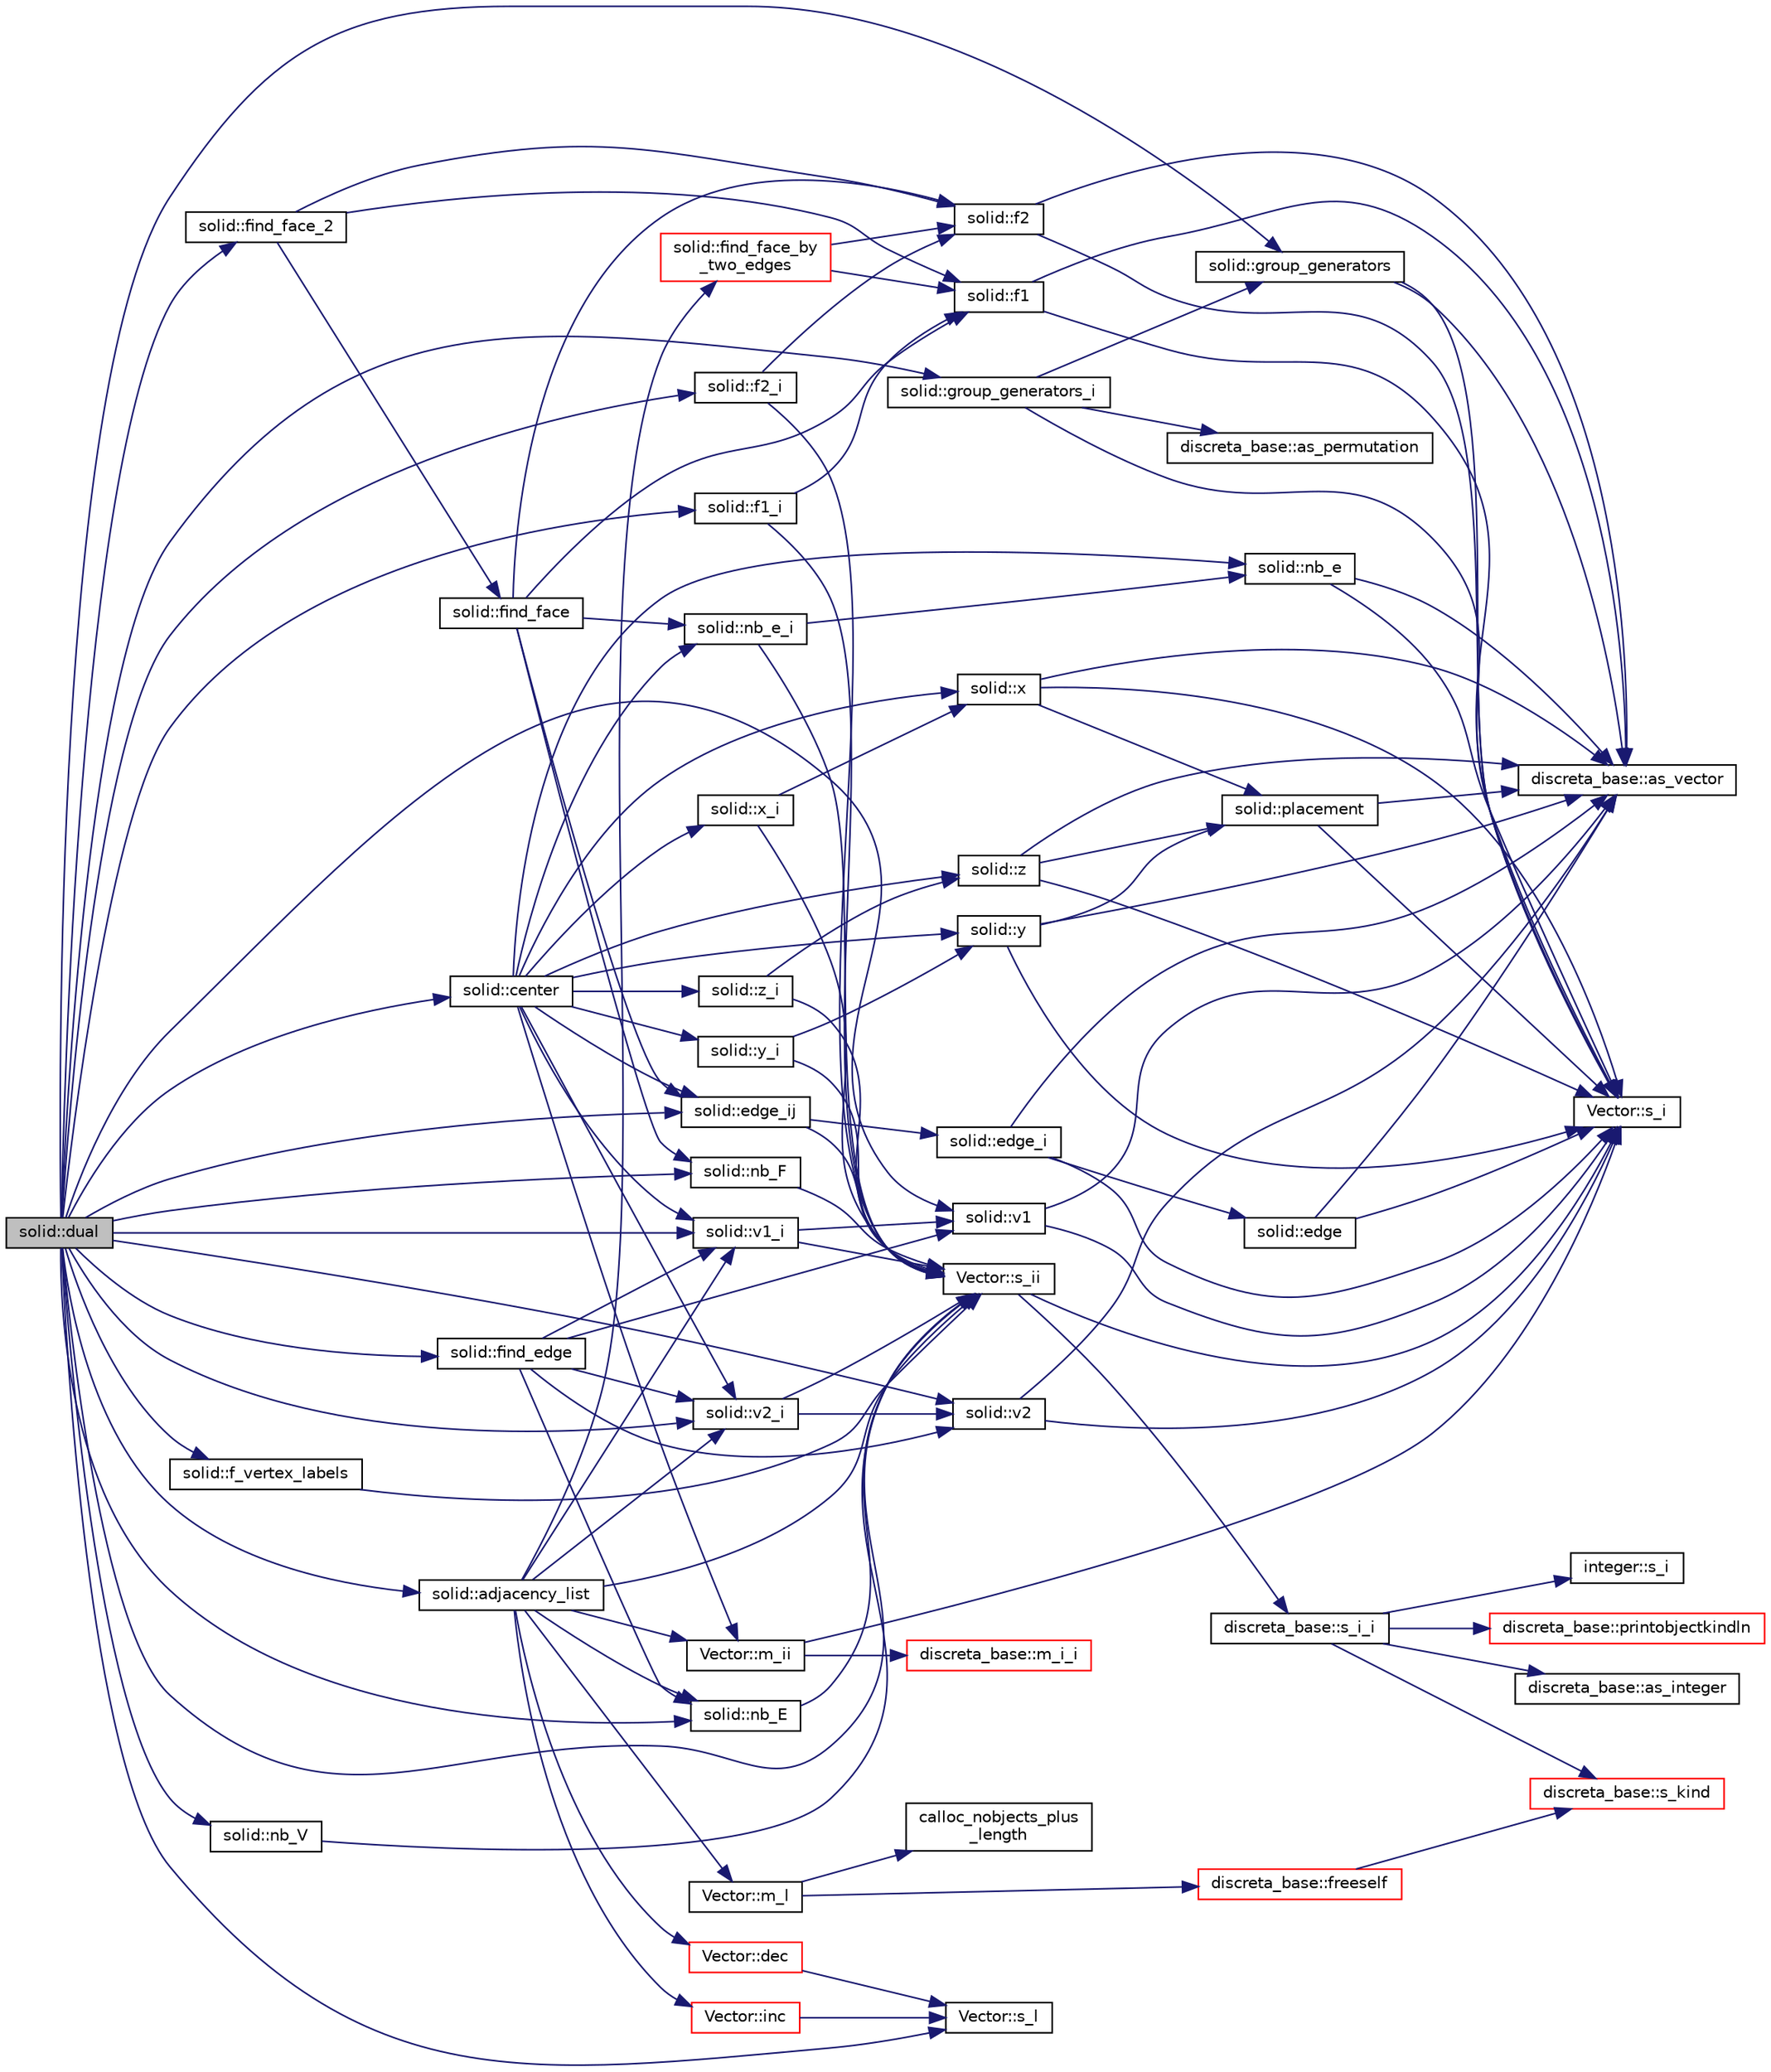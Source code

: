 digraph "solid::dual"
{
  edge [fontname="Helvetica",fontsize="10",labelfontname="Helvetica",labelfontsize="10"];
  node [fontname="Helvetica",fontsize="10",shape=record];
  rankdir="LR";
  Node1818 [label="solid::dual",height=0.2,width=0.4,color="black", fillcolor="grey75", style="filled", fontcolor="black"];
  Node1818 -> Node1819 [color="midnightblue",fontsize="10",style="solid",fontname="Helvetica"];
  Node1819 [label="solid::v1",height=0.2,width=0.4,color="black", fillcolor="white", style="filled",URL="$d8/def/classsolid.html#a9f4ad6a7821b9be2f0f1e19cdb23933c"];
  Node1819 -> Node1820 [color="midnightblue",fontsize="10",style="solid",fontname="Helvetica"];
  Node1820 [label="Vector::s_i",height=0.2,width=0.4,color="black", fillcolor="white", style="filled",URL="$d5/db2/class_vector.html#a1c4fe1752523df8119f70dd550244871"];
  Node1819 -> Node1821 [color="midnightblue",fontsize="10",style="solid",fontname="Helvetica"];
  Node1821 [label="discreta_base::as_vector",height=0.2,width=0.4,color="black", fillcolor="white", style="filled",URL="$d7/d71/classdiscreta__base.html#a7bdd6cae39c380b128ee9e17e42cf020"];
  Node1818 -> Node1822 [color="midnightblue",fontsize="10",style="solid",fontname="Helvetica"];
  Node1822 [label="solid::v2",height=0.2,width=0.4,color="black", fillcolor="white", style="filled",URL="$d8/def/classsolid.html#a49eb435004424f5d9fa17d55489a9a94"];
  Node1822 -> Node1820 [color="midnightblue",fontsize="10",style="solid",fontname="Helvetica"];
  Node1822 -> Node1821 [color="midnightblue",fontsize="10",style="solid",fontname="Helvetica"];
  Node1818 -> Node1823 [color="midnightblue",fontsize="10",style="solid",fontname="Helvetica"];
  Node1823 [label="solid::nb_F",height=0.2,width=0.4,color="black", fillcolor="white", style="filled",URL="$d8/def/classsolid.html#a476fed0721c9fb1532618dd96db251d6"];
  Node1823 -> Node1824 [color="midnightblue",fontsize="10",style="solid",fontname="Helvetica"];
  Node1824 [label="Vector::s_ii",height=0.2,width=0.4,color="black", fillcolor="white", style="filled",URL="$d5/db2/class_vector.html#a75d4942cc7b9794717b4846c10520db8"];
  Node1824 -> Node1820 [color="midnightblue",fontsize="10",style="solid",fontname="Helvetica"];
  Node1824 -> Node1825 [color="midnightblue",fontsize="10",style="solid",fontname="Helvetica"];
  Node1825 [label="discreta_base::s_i_i",height=0.2,width=0.4,color="black", fillcolor="white", style="filled",URL="$d7/d71/classdiscreta__base.html#aadb92c01fbe69b3034b0214b33fbc735"];
  Node1825 -> Node1826 [color="midnightblue",fontsize="10",style="solid",fontname="Helvetica"];
  Node1826 [label="discreta_base::s_kind",height=0.2,width=0.4,color="red", fillcolor="white", style="filled",URL="$d7/d71/classdiscreta__base.html#a8a830025c74adbbc3362418a7c2ba157"];
  Node1825 -> Node1829 [color="midnightblue",fontsize="10",style="solid",fontname="Helvetica"];
  Node1829 [label="discreta_base::printobjectkindln",height=0.2,width=0.4,color="red", fillcolor="white", style="filled",URL="$d7/d71/classdiscreta__base.html#a677ccc8f392ebedde05e453f8cf59559"];
  Node1825 -> Node1831 [color="midnightblue",fontsize="10",style="solid",fontname="Helvetica"];
  Node1831 [label="discreta_base::as_integer",height=0.2,width=0.4,color="black", fillcolor="white", style="filled",URL="$d7/d71/classdiscreta__base.html#a00d7691eaf874fd283d942692fe8dd26"];
  Node1825 -> Node1832 [color="midnightblue",fontsize="10",style="solid",fontname="Helvetica"];
  Node1832 [label="integer::s_i",height=0.2,width=0.4,color="black", fillcolor="white", style="filled",URL="$d0/de5/classinteger.html#adf28e9f94d4c844adaa950deeb80b904"];
  Node1818 -> Node1833 [color="midnightblue",fontsize="10",style="solid",fontname="Helvetica"];
  Node1833 [label="solid::nb_E",height=0.2,width=0.4,color="black", fillcolor="white", style="filled",URL="$d8/def/classsolid.html#abf4c4af23b0746c618d03d63b32a9e7e"];
  Node1833 -> Node1824 [color="midnightblue",fontsize="10",style="solid",fontname="Helvetica"];
  Node1818 -> Node1834 [color="midnightblue",fontsize="10",style="solid",fontname="Helvetica"];
  Node1834 [label="solid::nb_V",height=0.2,width=0.4,color="black", fillcolor="white", style="filled",URL="$d8/def/classsolid.html#aca646d2fdafa24105634c4959caa88c8"];
  Node1834 -> Node1824 [color="midnightblue",fontsize="10",style="solid",fontname="Helvetica"];
  Node1818 -> Node1835 [color="midnightblue",fontsize="10",style="solid",fontname="Helvetica"];
  Node1835 [label="solid::group_generators",height=0.2,width=0.4,color="black", fillcolor="white", style="filled",URL="$d8/def/classsolid.html#a3ec669f29fac875a8a05882714e8a896"];
  Node1835 -> Node1820 [color="midnightblue",fontsize="10",style="solid",fontname="Helvetica"];
  Node1835 -> Node1821 [color="midnightblue",fontsize="10",style="solid",fontname="Helvetica"];
  Node1818 -> Node1836 [color="midnightblue",fontsize="10",style="solid",fontname="Helvetica"];
  Node1836 [label="Vector::s_l",height=0.2,width=0.4,color="black", fillcolor="white", style="filled",URL="$d5/db2/class_vector.html#ad2dc082288f858d22a528832289e0704"];
  Node1818 -> Node1837 [color="midnightblue",fontsize="10",style="solid",fontname="Helvetica"];
  Node1837 [label="solid::group_generators_i",height=0.2,width=0.4,color="black", fillcolor="white", style="filled",URL="$d8/def/classsolid.html#a3736981de8dcd03683b4392a94c54a5c"];
  Node1837 -> Node1835 [color="midnightblue",fontsize="10",style="solid",fontname="Helvetica"];
  Node1837 -> Node1820 [color="midnightblue",fontsize="10",style="solid",fontname="Helvetica"];
  Node1837 -> Node1838 [color="midnightblue",fontsize="10",style="solid",fontname="Helvetica"];
  Node1838 [label="discreta_base::as_permutation",height=0.2,width=0.4,color="black", fillcolor="white", style="filled",URL="$d7/d71/classdiscreta__base.html#aa4e72f36a82984239b12ae831e131098"];
  Node1818 -> Node1839 [color="midnightblue",fontsize="10",style="solid",fontname="Helvetica"];
  Node1839 [label="solid::edge_ij",height=0.2,width=0.4,color="black", fillcolor="white", style="filled",URL="$d8/def/classsolid.html#a7fe7ff45f9406a6959ff27c5a7cbb067"];
  Node1839 -> Node1840 [color="midnightblue",fontsize="10",style="solid",fontname="Helvetica"];
  Node1840 [label="solid::edge_i",height=0.2,width=0.4,color="black", fillcolor="white", style="filled",URL="$d8/def/classsolid.html#af5ed0a914a62d73b448c3546d9bb0e0c"];
  Node1840 -> Node1841 [color="midnightblue",fontsize="10",style="solid",fontname="Helvetica"];
  Node1841 [label="solid::edge",height=0.2,width=0.4,color="black", fillcolor="white", style="filled",URL="$d8/def/classsolid.html#a703b914bee212828ebb65d3d5313460e"];
  Node1841 -> Node1820 [color="midnightblue",fontsize="10",style="solid",fontname="Helvetica"];
  Node1841 -> Node1821 [color="midnightblue",fontsize="10",style="solid",fontname="Helvetica"];
  Node1840 -> Node1820 [color="midnightblue",fontsize="10",style="solid",fontname="Helvetica"];
  Node1840 -> Node1821 [color="midnightblue",fontsize="10",style="solid",fontname="Helvetica"];
  Node1839 -> Node1824 [color="midnightblue",fontsize="10",style="solid",fontname="Helvetica"];
  Node1818 -> Node1842 [color="midnightblue",fontsize="10",style="solid",fontname="Helvetica"];
  Node1842 [label="solid::v1_i",height=0.2,width=0.4,color="black", fillcolor="white", style="filled",URL="$d8/def/classsolid.html#a1e0894ad230270e0a74f49e4cc8bde8f"];
  Node1842 -> Node1819 [color="midnightblue",fontsize="10",style="solid",fontname="Helvetica"];
  Node1842 -> Node1824 [color="midnightblue",fontsize="10",style="solid",fontname="Helvetica"];
  Node1818 -> Node1843 [color="midnightblue",fontsize="10",style="solid",fontname="Helvetica"];
  Node1843 [label="solid::v2_i",height=0.2,width=0.4,color="black", fillcolor="white", style="filled",URL="$d8/def/classsolid.html#a762c91ec8b487c2cacde991fb1c9fed4"];
  Node1843 -> Node1822 [color="midnightblue",fontsize="10",style="solid",fontname="Helvetica"];
  Node1843 -> Node1824 [color="midnightblue",fontsize="10",style="solid",fontname="Helvetica"];
  Node1818 -> Node1824 [color="midnightblue",fontsize="10",style="solid",fontname="Helvetica"];
  Node1818 -> Node1844 [color="midnightblue",fontsize="10",style="solid",fontname="Helvetica"];
  Node1844 [label="solid::find_edge",height=0.2,width=0.4,color="black", fillcolor="white", style="filled",URL="$d8/def/classsolid.html#a4e6e784df5bac1fcd8398f5e6c7df493"];
  Node1844 -> Node1833 [color="midnightblue",fontsize="10",style="solid",fontname="Helvetica"];
  Node1844 -> Node1842 [color="midnightblue",fontsize="10",style="solid",fontname="Helvetica"];
  Node1844 -> Node1843 [color="midnightblue",fontsize="10",style="solid",fontname="Helvetica"];
  Node1844 -> Node1819 [color="midnightblue",fontsize="10",style="solid",fontname="Helvetica"];
  Node1844 -> Node1822 [color="midnightblue",fontsize="10",style="solid",fontname="Helvetica"];
  Node1818 -> Node1845 [color="midnightblue",fontsize="10",style="solid",fontname="Helvetica"];
  Node1845 [label="solid::find_face_2",height=0.2,width=0.4,color="black", fillcolor="white", style="filled",URL="$d8/def/classsolid.html#af5173d277b17d5fe76c6dc39c3b863b7"];
  Node1845 -> Node1846 [color="midnightblue",fontsize="10",style="solid",fontname="Helvetica"];
  Node1846 [label="solid::f1",height=0.2,width=0.4,color="black", fillcolor="white", style="filled",URL="$d8/def/classsolid.html#a496eea5cdbcc2e61784e736bb4e06d1d"];
  Node1846 -> Node1820 [color="midnightblue",fontsize="10",style="solid",fontname="Helvetica"];
  Node1846 -> Node1821 [color="midnightblue",fontsize="10",style="solid",fontname="Helvetica"];
  Node1845 -> Node1847 [color="midnightblue",fontsize="10",style="solid",fontname="Helvetica"];
  Node1847 [label="solid::f2",height=0.2,width=0.4,color="black", fillcolor="white", style="filled",URL="$d8/def/classsolid.html#a52b43d36c47cf4f57fd277c408d33d58"];
  Node1847 -> Node1820 [color="midnightblue",fontsize="10",style="solid",fontname="Helvetica"];
  Node1847 -> Node1821 [color="midnightblue",fontsize="10",style="solid",fontname="Helvetica"];
  Node1845 -> Node1848 [color="midnightblue",fontsize="10",style="solid",fontname="Helvetica"];
  Node1848 [label="solid::find_face",height=0.2,width=0.4,color="black", fillcolor="white", style="filled",URL="$d8/def/classsolid.html#af71537b1f01c068f1d1517c523a72544"];
  Node1848 -> Node1823 [color="midnightblue",fontsize="10",style="solid",fontname="Helvetica"];
  Node1848 -> Node1849 [color="midnightblue",fontsize="10",style="solid",fontname="Helvetica"];
  Node1849 [label="solid::nb_e_i",height=0.2,width=0.4,color="black", fillcolor="white", style="filled",URL="$d8/def/classsolid.html#a941bebd6096f96336f896093d14167b1"];
  Node1849 -> Node1850 [color="midnightblue",fontsize="10",style="solid",fontname="Helvetica"];
  Node1850 [label="solid::nb_e",height=0.2,width=0.4,color="black", fillcolor="white", style="filled",URL="$d8/def/classsolid.html#aeb3bd7332f1a39cdb44db6be83cca3f5"];
  Node1850 -> Node1820 [color="midnightblue",fontsize="10",style="solid",fontname="Helvetica"];
  Node1850 -> Node1821 [color="midnightblue",fontsize="10",style="solid",fontname="Helvetica"];
  Node1849 -> Node1824 [color="midnightblue",fontsize="10",style="solid",fontname="Helvetica"];
  Node1848 -> Node1839 [color="midnightblue",fontsize="10",style="solid",fontname="Helvetica"];
  Node1848 -> Node1846 [color="midnightblue",fontsize="10",style="solid",fontname="Helvetica"];
  Node1848 -> Node1847 [color="midnightblue",fontsize="10",style="solid",fontname="Helvetica"];
  Node1818 -> Node1851 [color="midnightblue",fontsize="10",style="solid",fontname="Helvetica"];
  Node1851 [label="solid::center",height=0.2,width=0.4,color="black", fillcolor="white", style="filled",URL="$d8/def/classsolid.html#ae58752f7dd02eda7e0bac1d69b551db2"];
  Node1851 -> Node1850 [color="midnightblue",fontsize="10",style="solid",fontname="Helvetica"];
  Node1851 -> Node1852 [color="midnightblue",fontsize="10",style="solid",fontname="Helvetica"];
  Node1852 [label="solid::x",height=0.2,width=0.4,color="black", fillcolor="white", style="filled",URL="$d8/def/classsolid.html#ab9c0f7598fe0b626a7f819d04b935996"];
  Node1852 -> Node1853 [color="midnightblue",fontsize="10",style="solid",fontname="Helvetica"];
  Node1853 [label="solid::placement",height=0.2,width=0.4,color="black", fillcolor="white", style="filled",URL="$d8/def/classsolid.html#ac06c1e06d6dc5c6f43b1c850892548c8"];
  Node1853 -> Node1820 [color="midnightblue",fontsize="10",style="solid",fontname="Helvetica"];
  Node1853 -> Node1821 [color="midnightblue",fontsize="10",style="solid",fontname="Helvetica"];
  Node1852 -> Node1820 [color="midnightblue",fontsize="10",style="solid",fontname="Helvetica"];
  Node1852 -> Node1821 [color="midnightblue",fontsize="10",style="solid",fontname="Helvetica"];
  Node1851 -> Node1854 [color="midnightblue",fontsize="10",style="solid",fontname="Helvetica"];
  Node1854 [label="solid::y",height=0.2,width=0.4,color="black", fillcolor="white", style="filled",URL="$d8/def/classsolid.html#a3573a3af71aa86cf6d609442f19ca4b0"];
  Node1854 -> Node1853 [color="midnightblue",fontsize="10",style="solid",fontname="Helvetica"];
  Node1854 -> Node1820 [color="midnightblue",fontsize="10",style="solid",fontname="Helvetica"];
  Node1854 -> Node1821 [color="midnightblue",fontsize="10",style="solid",fontname="Helvetica"];
  Node1851 -> Node1855 [color="midnightblue",fontsize="10",style="solid",fontname="Helvetica"];
  Node1855 [label="solid::z",height=0.2,width=0.4,color="black", fillcolor="white", style="filled",URL="$d8/def/classsolid.html#af8ab1d698896be2233691447b1107dcb"];
  Node1855 -> Node1853 [color="midnightblue",fontsize="10",style="solid",fontname="Helvetica"];
  Node1855 -> Node1820 [color="midnightblue",fontsize="10",style="solid",fontname="Helvetica"];
  Node1855 -> Node1821 [color="midnightblue",fontsize="10",style="solid",fontname="Helvetica"];
  Node1851 -> Node1849 [color="midnightblue",fontsize="10",style="solid",fontname="Helvetica"];
  Node1851 -> Node1839 [color="midnightblue",fontsize="10",style="solid",fontname="Helvetica"];
  Node1851 -> Node1842 [color="midnightblue",fontsize="10",style="solid",fontname="Helvetica"];
  Node1851 -> Node1843 [color="midnightblue",fontsize="10",style="solid",fontname="Helvetica"];
  Node1851 -> Node1856 [color="midnightblue",fontsize="10",style="solid",fontname="Helvetica"];
  Node1856 [label="solid::x_i",height=0.2,width=0.4,color="black", fillcolor="white", style="filled",URL="$d8/def/classsolid.html#a701de0f753ff85c6e3e05fbd5ffcf8b4"];
  Node1856 -> Node1852 [color="midnightblue",fontsize="10",style="solid",fontname="Helvetica"];
  Node1856 -> Node1824 [color="midnightblue",fontsize="10",style="solid",fontname="Helvetica"];
  Node1851 -> Node1857 [color="midnightblue",fontsize="10",style="solid",fontname="Helvetica"];
  Node1857 [label="solid::y_i",height=0.2,width=0.4,color="black", fillcolor="white", style="filled",URL="$d8/def/classsolid.html#a962e53cd90bf6f5bd8128ac940b2ffa9"];
  Node1857 -> Node1854 [color="midnightblue",fontsize="10",style="solid",fontname="Helvetica"];
  Node1857 -> Node1824 [color="midnightblue",fontsize="10",style="solid",fontname="Helvetica"];
  Node1851 -> Node1858 [color="midnightblue",fontsize="10",style="solid",fontname="Helvetica"];
  Node1858 [label="solid::z_i",height=0.2,width=0.4,color="black", fillcolor="white", style="filled",URL="$d8/def/classsolid.html#af3764c9cbc0eaef0cc13ca062b87e1bf"];
  Node1858 -> Node1855 [color="midnightblue",fontsize="10",style="solid",fontname="Helvetica"];
  Node1858 -> Node1824 [color="midnightblue",fontsize="10",style="solid",fontname="Helvetica"];
  Node1851 -> Node1859 [color="midnightblue",fontsize="10",style="solid",fontname="Helvetica"];
  Node1859 [label="Vector::m_ii",height=0.2,width=0.4,color="black", fillcolor="white", style="filled",URL="$d5/db2/class_vector.html#aa6a97eabb43f192a47947f4f6acbb04d"];
  Node1859 -> Node1820 [color="midnightblue",fontsize="10",style="solid",fontname="Helvetica"];
  Node1859 -> Node1860 [color="midnightblue",fontsize="10",style="solid",fontname="Helvetica"];
  Node1860 [label="discreta_base::m_i_i",height=0.2,width=0.4,color="red", fillcolor="white", style="filled",URL="$d7/d71/classdiscreta__base.html#aa231464a9d4bc233f66608021c9ad997"];
  Node1818 -> Node1925 [color="midnightblue",fontsize="10",style="solid",fontname="Helvetica"];
  Node1925 [label="solid::f1_i",height=0.2,width=0.4,color="black", fillcolor="white", style="filled",URL="$d8/def/classsolid.html#a9de0f986df432ff4f33109ea4f1cc97c"];
  Node1925 -> Node1846 [color="midnightblue",fontsize="10",style="solid",fontname="Helvetica"];
  Node1925 -> Node1824 [color="midnightblue",fontsize="10",style="solid",fontname="Helvetica"];
  Node1818 -> Node1926 [color="midnightblue",fontsize="10",style="solid",fontname="Helvetica"];
  Node1926 [label="solid::f2_i",height=0.2,width=0.4,color="black", fillcolor="white", style="filled",URL="$d8/def/classsolid.html#a173015a2b945e995448d50dda299c068"];
  Node1926 -> Node1847 [color="midnightblue",fontsize="10",style="solid",fontname="Helvetica"];
  Node1926 -> Node1824 [color="midnightblue",fontsize="10",style="solid",fontname="Helvetica"];
  Node1818 -> Node1927 [color="midnightblue",fontsize="10",style="solid",fontname="Helvetica"];
  Node1927 [label="solid::adjacency_list",height=0.2,width=0.4,color="black", fillcolor="white", style="filled",URL="$d8/def/classsolid.html#af0ad596c4fd4b091118dd0d6e3e3bf67"];
  Node1927 -> Node1928 [color="midnightblue",fontsize="10",style="solid",fontname="Helvetica"];
  Node1928 [label="Vector::m_l",height=0.2,width=0.4,color="black", fillcolor="white", style="filled",URL="$d5/db2/class_vector.html#a00f5520c2a6b4f5282a1a8bcf8ea74eb"];
  Node1928 -> Node1862 [color="midnightblue",fontsize="10",style="solid",fontname="Helvetica"];
  Node1862 [label="discreta_base::freeself",height=0.2,width=0.4,color="red", fillcolor="white", style="filled",URL="$d7/d71/classdiscreta__base.html#a9a3c9501a562293b5667c11b9174d6e5"];
  Node1862 -> Node1826 [color="midnightblue",fontsize="10",style="solid",fontname="Helvetica"];
  Node1928 -> Node1929 [color="midnightblue",fontsize="10",style="solid",fontname="Helvetica"];
  Node1929 [label="calloc_nobjects_plus\l_length",height=0.2,width=0.4,color="black", fillcolor="white", style="filled",URL="$d9/d60/discreta_8h.html#a71599d54c8c17dfa065a363f5cdd0aa4"];
  Node1927 -> Node1833 [color="midnightblue",fontsize="10",style="solid",fontname="Helvetica"];
  Node1927 -> Node1842 [color="midnightblue",fontsize="10",style="solid",fontname="Helvetica"];
  Node1927 -> Node1843 [color="midnightblue",fontsize="10",style="solid",fontname="Helvetica"];
  Node1927 -> Node1930 [color="midnightblue",fontsize="10",style="solid",fontname="Helvetica"];
  Node1930 [label="Vector::inc",height=0.2,width=0.4,color="red", fillcolor="white", style="filled",URL="$d5/db2/class_vector.html#a5f6fe0531bc3d9829becd8503e4156a3"];
  Node1930 -> Node1836 [color="midnightblue",fontsize="10",style="solid",fontname="Helvetica"];
  Node1927 -> Node1859 [color="midnightblue",fontsize="10",style="solid",fontname="Helvetica"];
  Node1927 -> Node1824 [color="midnightblue",fontsize="10",style="solid",fontname="Helvetica"];
  Node1927 -> Node1933 [color="midnightblue",fontsize="10",style="solid",fontname="Helvetica"];
  Node1933 [label="Vector::dec",height=0.2,width=0.4,color="red", fillcolor="white", style="filled",URL="$d5/db2/class_vector.html#ac2c2f8a845000951b008bbe833be3fd4"];
  Node1933 -> Node1836 [color="midnightblue",fontsize="10",style="solid",fontname="Helvetica"];
  Node1927 -> Node1934 [color="midnightblue",fontsize="10",style="solid",fontname="Helvetica"];
  Node1934 [label="solid::find_face_by\l_two_edges",height=0.2,width=0.4,color="red", fillcolor="white", style="filled",URL="$d8/def/classsolid.html#a83a357e708d7da429afe714dc40a5930"];
  Node1934 -> Node1846 [color="midnightblue",fontsize="10",style="solid",fontname="Helvetica"];
  Node1934 -> Node1847 [color="midnightblue",fontsize="10",style="solid",fontname="Helvetica"];
  Node1818 -> Node1936 [color="midnightblue",fontsize="10",style="solid",fontname="Helvetica"];
  Node1936 [label="solid::f_vertex_labels",height=0.2,width=0.4,color="black", fillcolor="white", style="filled",URL="$d8/def/classsolid.html#a4dfce820a08af20da6f8b3b1455073bf"];
  Node1936 -> Node1824 [color="midnightblue",fontsize="10",style="solid",fontname="Helvetica"];
}
